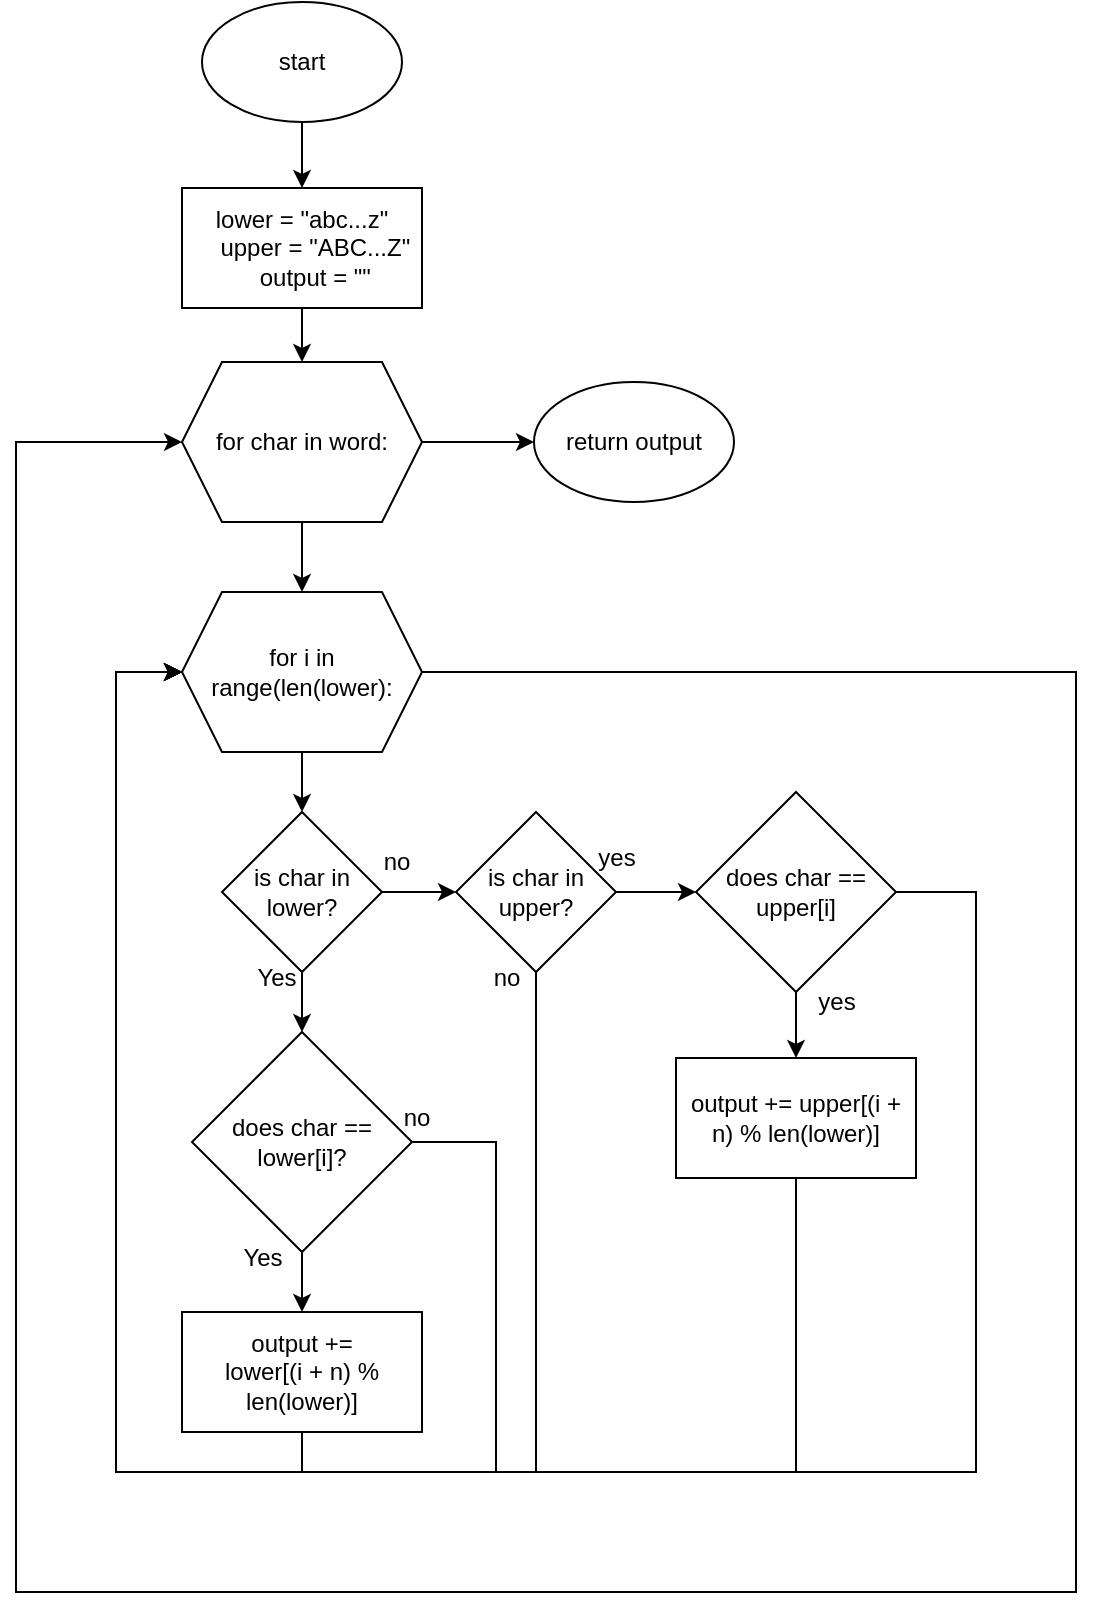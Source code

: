 <mxfile version="24.7.17">
  <diagram name="Page-1" id="BDMaca4tNWh2_gFdrc6Y">
    <mxGraphModel dx="1194" dy="558" grid="1" gridSize="10" guides="1" tooltips="1" connect="1" arrows="1" fold="1" page="1" pageScale="1" pageWidth="850" pageHeight="1100" math="0" shadow="0">
      <root>
        <mxCell id="0" />
        <mxCell id="1" parent="0" />
        <mxCell id="cHG2QNLBliySzH62v2Su-18" style="edgeStyle=orthogonalEdgeStyle;rounded=0;orthogonalLoop=1;jettySize=auto;html=1;exitX=0.5;exitY=1;exitDx=0;exitDy=0;entryX=0;entryY=0.5;entryDx=0;entryDy=0;" parent="1" edge="1">
          <mxGeometry relative="1" as="geometry">
            <mxPoint x="140" y="650.0" as="targetPoint" />
            <Array as="points">
              <mxPoint x="200" y="810" />
              <mxPoint x="90" y="810" />
              <mxPoint x="90" y="650" />
            </Array>
          </mxGeometry>
        </mxCell>
        <mxCell id="Dd2x5SI80GlNWn_Gx7xL-3" value="" style="edgeStyle=orthogonalEdgeStyle;rounded=0;orthogonalLoop=1;jettySize=auto;html=1;" parent="1" source="Dd2x5SI80GlNWn_Gx7xL-1" target="Dd2x5SI80GlNWn_Gx7xL-2" edge="1">
          <mxGeometry relative="1" as="geometry" />
        </mxCell>
        <mxCell id="Dd2x5SI80GlNWn_Gx7xL-1" value="start" style="ellipse;whiteSpace=wrap;html=1;" parent="1" vertex="1">
          <mxGeometry x="153" y="95" width="100" height="60" as="geometry" />
        </mxCell>
        <mxCell id="Dd2x5SI80GlNWn_Gx7xL-5" value="" style="edgeStyle=orthogonalEdgeStyle;rounded=0;orthogonalLoop=1;jettySize=auto;html=1;" parent="1" source="Dd2x5SI80GlNWn_Gx7xL-2" target="Dd2x5SI80GlNWn_Gx7xL-4" edge="1">
          <mxGeometry relative="1" as="geometry" />
        </mxCell>
        <mxCell id="Dd2x5SI80GlNWn_Gx7xL-2" value="&lt;div&gt;lower = &quot;abc...z&quot;&lt;/div&gt;&lt;div&gt;&amp;nbsp; &amp;nbsp; upper = &quot;ABC...Z&quot;&lt;/div&gt;&lt;div&gt;&amp;nbsp; &amp;nbsp; output = &quot;&quot;&lt;/div&gt;" style="rounded=0;whiteSpace=wrap;html=1;" parent="1" vertex="1">
          <mxGeometry x="143" y="188" width="120" height="60" as="geometry" />
        </mxCell>
        <mxCell id="Dd2x5SI80GlNWn_Gx7xL-7" value="" style="edgeStyle=orthogonalEdgeStyle;rounded=0;orthogonalLoop=1;jettySize=auto;html=1;" parent="1" source="Dd2x5SI80GlNWn_Gx7xL-4" target="Dd2x5SI80GlNWn_Gx7xL-6" edge="1">
          <mxGeometry relative="1" as="geometry" />
        </mxCell>
        <mxCell id="Dd2x5SI80GlNWn_Gx7xL-41" value="" style="edgeStyle=orthogonalEdgeStyle;rounded=0;orthogonalLoop=1;jettySize=auto;html=1;" parent="1" source="Dd2x5SI80GlNWn_Gx7xL-4" target="Dd2x5SI80GlNWn_Gx7xL-40" edge="1">
          <mxGeometry relative="1" as="geometry" />
        </mxCell>
        <mxCell id="Dd2x5SI80GlNWn_Gx7xL-4" value="for char in word:" style="shape=hexagon;perimeter=hexagonPerimeter2;whiteSpace=wrap;html=1;fixedSize=1;rounded=0;" parent="1" vertex="1">
          <mxGeometry x="143" y="275" width="120" height="80" as="geometry" />
        </mxCell>
        <mxCell id="Dd2x5SI80GlNWn_Gx7xL-9" value="" style="edgeStyle=orthogonalEdgeStyle;rounded=0;orthogonalLoop=1;jettySize=auto;html=1;" parent="1" source="Dd2x5SI80GlNWn_Gx7xL-6" target="Dd2x5SI80GlNWn_Gx7xL-8" edge="1">
          <mxGeometry relative="1" as="geometry" />
        </mxCell>
        <mxCell id="Dd2x5SI80GlNWn_Gx7xL-37" style="edgeStyle=orthogonalEdgeStyle;rounded=0;orthogonalLoop=1;jettySize=auto;html=1;exitX=1;exitY=0.5;exitDx=0;exitDy=0;entryX=0;entryY=0.5;entryDx=0;entryDy=0;" parent="1" source="Dd2x5SI80GlNWn_Gx7xL-6" target="Dd2x5SI80GlNWn_Gx7xL-4" edge="1">
          <mxGeometry relative="1" as="geometry">
            <Array as="points">
              <mxPoint x="590" y="430" />
              <mxPoint x="590" y="890" />
              <mxPoint x="60" y="890" />
              <mxPoint x="60" y="315" />
            </Array>
          </mxGeometry>
        </mxCell>
        <mxCell id="Dd2x5SI80GlNWn_Gx7xL-6" value="for i in range(len(lower):" style="shape=hexagon;perimeter=hexagonPerimeter2;whiteSpace=wrap;html=1;fixedSize=1;rounded=0;" parent="1" vertex="1">
          <mxGeometry x="143" y="390" width="120" height="80" as="geometry" />
        </mxCell>
        <mxCell id="Dd2x5SI80GlNWn_Gx7xL-11" value="" style="edgeStyle=orthogonalEdgeStyle;rounded=0;orthogonalLoop=1;jettySize=auto;html=1;" parent="1" source="Dd2x5SI80GlNWn_Gx7xL-8" target="Dd2x5SI80GlNWn_Gx7xL-10" edge="1">
          <mxGeometry relative="1" as="geometry" />
        </mxCell>
        <mxCell id="Dd2x5SI80GlNWn_Gx7xL-22" value="" style="edgeStyle=orthogonalEdgeStyle;rounded=0;orthogonalLoop=1;jettySize=auto;html=1;" parent="1" source="Dd2x5SI80GlNWn_Gx7xL-8" target="Dd2x5SI80GlNWn_Gx7xL-21" edge="1">
          <mxGeometry relative="1" as="geometry" />
        </mxCell>
        <mxCell id="Dd2x5SI80GlNWn_Gx7xL-8" value="is char in&lt;br&gt;lower?" style="rhombus;whiteSpace=wrap;html=1;rounded=0;" parent="1" vertex="1">
          <mxGeometry x="163" y="500" width="80" height="80" as="geometry" />
        </mxCell>
        <mxCell id="Dd2x5SI80GlNWn_Gx7xL-14" value="" style="edgeStyle=orthogonalEdgeStyle;rounded=0;orthogonalLoop=1;jettySize=auto;html=1;" parent="1" source="Dd2x5SI80GlNWn_Gx7xL-10" target="Dd2x5SI80GlNWn_Gx7xL-13" edge="1">
          <mxGeometry relative="1" as="geometry" />
        </mxCell>
        <mxCell id="Dd2x5SI80GlNWn_Gx7xL-10" value="does char == lower[i]?" style="rhombus;whiteSpace=wrap;html=1;rounded=0;" parent="1" vertex="1">
          <mxGeometry x="148" y="610" width="110" height="110" as="geometry" />
        </mxCell>
        <mxCell id="Dd2x5SI80GlNWn_Gx7xL-12" value="Yes" style="text;html=1;align=center;verticalAlign=middle;resizable=0;points=[];autosize=1;strokeColor=none;fillColor=none;" parent="1" vertex="1">
          <mxGeometry x="170" y="568" width="40" height="30" as="geometry" />
        </mxCell>
        <mxCell id="Dd2x5SI80GlNWn_Gx7xL-16" style="edgeStyle=orthogonalEdgeStyle;rounded=0;orthogonalLoop=1;jettySize=auto;html=1;exitX=0.5;exitY=1;exitDx=0;exitDy=0;entryX=0;entryY=0.5;entryDx=0;entryDy=0;" parent="1" source="Dd2x5SI80GlNWn_Gx7xL-13" target="Dd2x5SI80GlNWn_Gx7xL-6" edge="1">
          <mxGeometry relative="1" as="geometry">
            <Array as="points">
              <mxPoint x="203" y="830" />
              <mxPoint x="110" y="830" />
              <mxPoint x="110" y="430" />
            </Array>
          </mxGeometry>
        </mxCell>
        <mxCell id="Dd2x5SI80GlNWn_Gx7xL-13" value="output += &lt;br&gt;lower[(i + n) % len(lower)]" style="whiteSpace=wrap;html=1;rounded=0;" parent="1" vertex="1">
          <mxGeometry x="143" y="750" width="120" height="60" as="geometry" />
        </mxCell>
        <mxCell id="Dd2x5SI80GlNWn_Gx7xL-15" value="Yes" style="text;html=1;align=center;verticalAlign=middle;resizable=0;points=[];autosize=1;strokeColor=none;fillColor=none;" parent="1" vertex="1">
          <mxGeometry x="163" y="708" width="40" height="30" as="geometry" />
        </mxCell>
        <mxCell id="Dd2x5SI80GlNWn_Gx7xL-17" style="edgeStyle=orthogonalEdgeStyle;rounded=0;orthogonalLoop=1;jettySize=auto;html=1;exitX=1;exitY=0.5;exitDx=0;exitDy=0;entryX=0;entryY=0.5;entryDx=0;entryDy=0;" parent="1" source="Dd2x5SI80GlNWn_Gx7xL-10" target="Dd2x5SI80GlNWn_Gx7xL-6" edge="1">
          <mxGeometry relative="1" as="geometry">
            <Array as="points">
              <mxPoint x="300" y="665" />
              <mxPoint x="300" y="830" />
              <mxPoint x="110" y="830" />
              <mxPoint x="110" y="430" />
            </Array>
          </mxGeometry>
        </mxCell>
        <mxCell id="Dd2x5SI80GlNWn_Gx7xL-18" value="no" style="text;html=1;align=center;verticalAlign=middle;resizable=0;points=[];autosize=1;strokeColor=none;fillColor=none;" parent="1" vertex="1">
          <mxGeometry x="240" y="638" width="40" height="30" as="geometry" />
        </mxCell>
        <mxCell id="Dd2x5SI80GlNWn_Gx7xL-28" value="" style="edgeStyle=orthogonalEdgeStyle;rounded=0;orthogonalLoop=1;jettySize=auto;html=1;" parent="1" source="Dd2x5SI80GlNWn_Gx7xL-21" target="Dd2x5SI80GlNWn_Gx7xL-27" edge="1">
          <mxGeometry relative="1" as="geometry" />
        </mxCell>
        <mxCell id="Dd2x5SI80GlNWn_Gx7xL-21" value="is char in upper?" style="rhombus;whiteSpace=wrap;html=1;rounded=0;" parent="1" vertex="1">
          <mxGeometry x="280" y="500" width="80" height="80" as="geometry" />
        </mxCell>
        <mxCell id="Dd2x5SI80GlNWn_Gx7xL-23" value="no" style="text;html=1;align=center;verticalAlign=middle;resizable=0;points=[];autosize=1;strokeColor=none;fillColor=none;" parent="1" vertex="1">
          <mxGeometry x="230" y="510" width="40" height="30" as="geometry" />
        </mxCell>
        <mxCell id="Dd2x5SI80GlNWn_Gx7xL-26" value="" style="edgeStyle=orthogonalEdgeStyle;rounded=0;orthogonalLoop=1;jettySize=auto;html=1;exitX=0.5;exitY=1;exitDx=0;exitDy=0;entryX=0;entryY=0.5;entryDx=0;entryDy=0;" parent="1" source="Dd2x5SI80GlNWn_Gx7xL-21" target="Dd2x5SI80GlNWn_Gx7xL-6" edge="1">
          <mxGeometry relative="1" as="geometry">
            <mxPoint x="320" y="580" as="sourcePoint" />
            <mxPoint x="140" y="430" as="targetPoint" />
            <Array as="points">
              <mxPoint x="320" y="830" />
              <mxPoint x="110" y="830" />
              <mxPoint x="110" y="430" />
            </Array>
          </mxGeometry>
        </mxCell>
        <mxCell id="Dd2x5SI80GlNWn_Gx7xL-25" value="no" style="text;html=1;align=center;verticalAlign=middle;resizable=0;points=[];autosize=1;strokeColor=none;fillColor=none;" parent="1" vertex="1">
          <mxGeometry x="285" y="568" width="40" height="30" as="geometry" />
        </mxCell>
        <mxCell id="Dd2x5SI80GlNWn_Gx7xL-33" value="" style="edgeStyle=orthogonalEdgeStyle;rounded=0;orthogonalLoop=1;jettySize=auto;html=1;" parent="1" source="Dd2x5SI80GlNWn_Gx7xL-27" target="Dd2x5SI80GlNWn_Gx7xL-32" edge="1">
          <mxGeometry relative="1" as="geometry" />
        </mxCell>
        <mxCell id="Dd2x5SI80GlNWn_Gx7xL-36" style="edgeStyle=orthogonalEdgeStyle;rounded=0;orthogonalLoop=1;jettySize=auto;html=1;exitX=1;exitY=0.5;exitDx=0;exitDy=0;entryX=0;entryY=0.5;entryDx=0;entryDy=0;" parent="1" source="Dd2x5SI80GlNWn_Gx7xL-27" target="Dd2x5SI80GlNWn_Gx7xL-6" edge="1">
          <mxGeometry relative="1" as="geometry">
            <Array as="points">
              <mxPoint x="540" y="540" />
              <mxPoint x="540" y="830" />
              <mxPoint x="110" y="830" />
              <mxPoint x="110" y="430" />
            </Array>
          </mxGeometry>
        </mxCell>
        <mxCell id="Dd2x5SI80GlNWn_Gx7xL-27" value="does char == upper[i]" style="rhombus;whiteSpace=wrap;html=1;rounded=0;" parent="1" vertex="1">
          <mxGeometry x="400" y="490" width="100" height="100" as="geometry" />
        </mxCell>
        <mxCell id="Dd2x5SI80GlNWn_Gx7xL-29" value="yes" style="text;html=1;align=center;verticalAlign=middle;resizable=0;points=[];autosize=1;strokeColor=none;fillColor=none;" parent="1" vertex="1">
          <mxGeometry x="340" y="508" width="40" height="30" as="geometry" />
        </mxCell>
        <mxCell id="Dd2x5SI80GlNWn_Gx7xL-35" style="edgeStyle=orthogonalEdgeStyle;rounded=0;orthogonalLoop=1;jettySize=auto;html=1;exitX=0.5;exitY=1;exitDx=0;exitDy=0;entryX=0;entryY=0.5;entryDx=0;entryDy=0;" parent="1" source="Dd2x5SI80GlNWn_Gx7xL-32" target="Dd2x5SI80GlNWn_Gx7xL-6" edge="1">
          <mxGeometry relative="1" as="geometry">
            <Array as="points">
              <mxPoint x="450" y="830" />
              <mxPoint x="110" y="830" />
              <mxPoint x="110" y="430" />
            </Array>
          </mxGeometry>
        </mxCell>
        <mxCell id="Dd2x5SI80GlNWn_Gx7xL-32" value="output += upper[(i + n) % len(lower)]" style="whiteSpace=wrap;html=1;rounded=0;" parent="1" vertex="1">
          <mxGeometry x="390" y="623" width="120" height="60" as="geometry" />
        </mxCell>
        <mxCell id="Dd2x5SI80GlNWn_Gx7xL-34" value="yes" style="text;html=1;align=center;verticalAlign=middle;resizable=0;points=[];autosize=1;strokeColor=none;fillColor=none;" parent="1" vertex="1">
          <mxGeometry x="450" y="580" width="40" height="30" as="geometry" />
        </mxCell>
        <mxCell id="Dd2x5SI80GlNWn_Gx7xL-40" value="return output" style="ellipse;whiteSpace=wrap;html=1;" parent="1" vertex="1">
          <mxGeometry x="319" y="285" width="100" height="60" as="geometry" />
        </mxCell>
      </root>
    </mxGraphModel>
  </diagram>
</mxfile>
